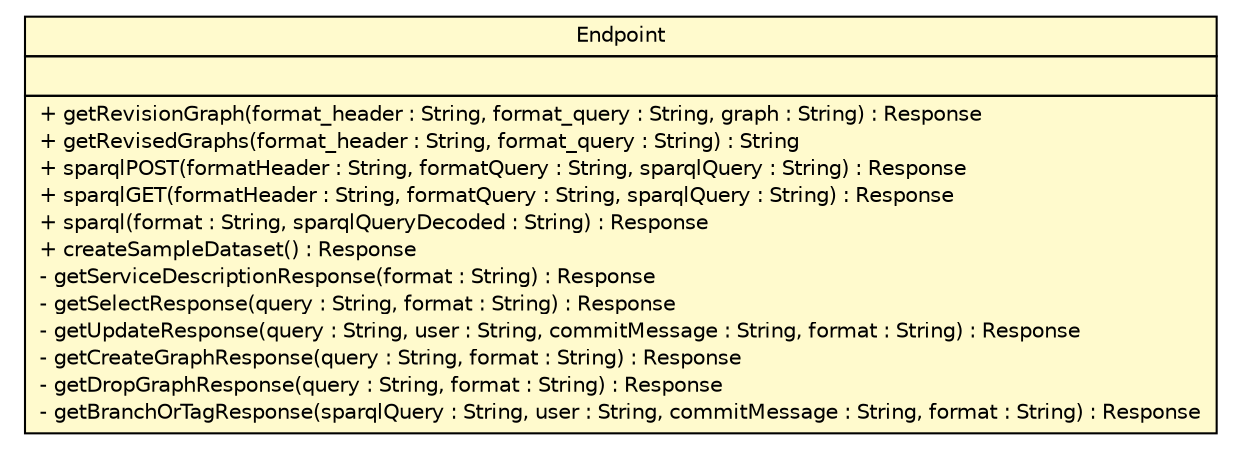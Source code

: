 #!/usr/local/bin/dot
#
# Class diagram 
# Generated by UMLGraph version R5_6_6-6-g3bdff0 (http://www.umlgraph.org/)
#

digraph G {
	edge [fontname="Helvetica",fontsize=10,labelfontname="Helvetica",labelfontsize=10];
	node [fontname="Helvetica",fontsize=10,shape=plaintext];
	nodesep=0.25;
	ranksep=0.5;
	// de.tud.plt.r43ples.webservice.Endpoint
	c122 [label=<<table title="de.tud.plt.r43ples.webservice.Endpoint" border="0" cellborder="1" cellspacing="0" cellpadding="2" port="p" bgcolor="lemonChiffon" href="./Endpoint.html">
		<tr><td><table border="0" cellspacing="0" cellpadding="1">
<tr><td align="center" balign="center"> Endpoint </td></tr>
		</table></td></tr>
		<tr><td><table border="0" cellspacing="0" cellpadding="1">
<tr><td align="left" balign="left">  </td></tr>
		</table></td></tr>
		<tr><td><table border="0" cellspacing="0" cellpadding="1">
<tr><td align="left" balign="left"> + getRevisionGraph(format_header : String, format_query : String, graph : String) : Response </td></tr>
<tr><td align="left" balign="left"> + getRevisedGraphs(format_header : String, format_query : String) : String </td></tr>
<tr><td align="left" balign="left"> + sparqlPOST(formatHeader : String, formatQuery : String, sparqlQuery : String) : Response </td></tr>
<tr><td align="left" balign="left"> + sparqlGET(formatHeader : String, formatQuery : String, sparqlQuery : String) : Response </td></tr>
<tr><td align="left" balign="left"> + sparql(format : String, sparqlQueryDecoded : String) : Response </td></tr>
<tr><td align="left" balign="left"> + createSampleDataset() : Response </td></tr>
<tr><td align="left" balign="left"> - getServiceDescriptionResponse(format : String) : Response </td></tr>
<tr><td align="left" balign="left"> - getSelectResponse(query : String, format : String) : Response </td></tr>
<tr><td align="left" balign="left"> - getUpdateResponse(query : String, user : String, commitMessage : String, format : String) : Response </td></tr>
<tr><td align="left" balign="left"> - getCreateGraphResponse(query : String, format : String) : Response </td></tr>
<tr><td align="left" balign="left"> - getDropGraphResponse(query : String, format : String) : Response </td></tr>
<tr><td align="left" balign="left"> - getBranchOrTagResponse(sparqlQuery : String, user : String, commitMessage : String, format : String) : Response </td></tr>
		</table></td></tr>
		</table>>, URL="./Endpoint.html", fontname="Helvetica", fontcolor="black", fontsize=10.0];
}

